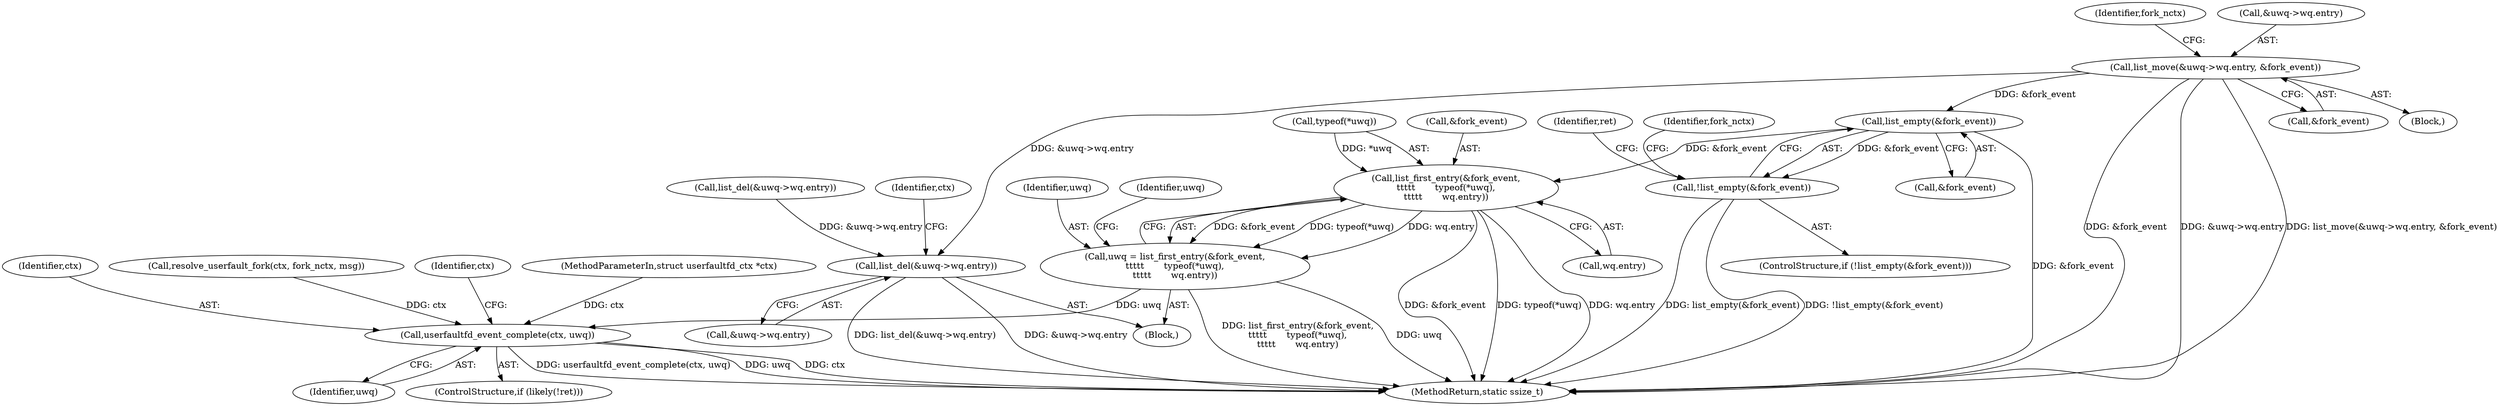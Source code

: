 digraph "0_linux_384632e67e0829deb8015ee6ad916b180049d252@API" {
"1000252" [label="(Call,list_move(&uwq->wq.entry, &fork_event))"];
"1000368" [label="(Call,list_empty(&fork_event))"];
"1000367" [label="(Call,!list_empty(&fork_event))"];
"1000376" [label="(Call,list_first_entry(&fork_event,\n\t\t\t\t\t       typeof(*uwq),\n\t\t\t\t\t       wq.entry))"];
"1000374" [label="(Call,uwq = list_first_entry(&fork_event,\n\t\t\t\t\t       typeof(*uwq),\n\t\t\t\t\t       wq.entry))"];
"1000405" [label="(Call,userfaultfd_event_complete(ctx, uwq))"];
"1000385" [label="(Call,list_del(&uwq->wq.entry))"];
"1000369" [label="(Call,&fork_event)"];
"1000411" [label="(Identifier,ret)"];
"1000366" [label="(ControlStructure,if (!list_empty(&fork_event)))"];
"1000355" [label="(Call,resolve_userfault_fork(ctx, fork_nctx, msg))"];
"1000367" [label="(Call,!list_empty(&fork_event))"];
"1000385" [label="(Call,list_del(&uwq->wq.entry))"];
"1000374" [label="(Call,uwq = list_first_entry(&fork_event,\n\t\t\t\t\t       typeof(*uwq),\n\t\t\t\t\t       wq.entry))"];
"1000252" [label="(Call,list_move(&uwq->wq.entry, &fork_event))"];
"1000262" [label="(Identifier,fork_nctx)"];
"1000368" [label="(Call,list_empty(&fork_event))"];
"1000405" [label="(Call,userfaultfd_event_complete(ctx, uwq))"];
"1000423" [label="(MethodReturn,static ssize_t)"];
"1000418" [label="(Identifier,ctx)"];
"1000111" [label="(MethodParameterIn,struct userfaultfd_ctx *ctx)"];
"1000376" [label="(Call,list_first_entry(&fork_event,\n\t\t\t\t\t       typeof(*uwq),\n\t\t\t\t\t       wq.entry))"];
"1000163" [label="(Call,list_del(&uwq->wq.entry))"];
"1000375" [label="(Identifier,uwq)"];
"1000371" [label="(Block,)"];
"1000382" [label="(Call,wq.entry)"];
"1000259" [label="(Call,&fork_event)"];
"1000377" [label="(Call,&fork_event)"];
"1000379" [label="(Call,typeof(*uwq))"];
"1000389" [label="(Identifier,uwq)"];
"1000253" [label="(Call,&uwq->wq.entry)"];
"1000236" [label="(Block,)"];
"1000373" [label="(Identifier,fork_nctx)"];
"1000395" [label="(Identifier,ctx)"];
"1000386" [label="(Call,&uwq->wq.entry)"];
"1000407" [label="(Identifier,uwq)"];
"1000406" [label="(Identifier,ctx)"];
"1000401" [label="(ControlStructure,if (likely(!ret)))"];
"1000252" -> "1000236"  [label="AST: "];
"1000252" -> "1000259"  [label="CFG: "];
"1000253" -> "1000252"  [label="AST: "];
"1000259" -> "1000252"  [label="AST: "];
"1000262" -> "1000252"  [label="CFG: "];
"1000252" -> "1000423"  [label="DDG: &fork_event"];
"1000252" -> "1000423"  [label="DDG: &uwq->wq.entry"];
"1000252" -> "1000423"  [label="DDG: list_move(&uwq->wq.entry, &fork_event)"];
"1000252" -> "1000368"  [label="DDG: &fork_event"];
"1000252" -> "1000385"  [label="DDG: &uwq->wq.entry"];
"1000368" -> "1000367"  [label="AST: "];
"1000368" -> "1000369"  [label="CFG: "];
"1000369" -> "1000368"  [label="AST: "];
"1000367" -> "1000368"  [label="CFG: "];
"1000368" -> "1000423"  [label="DDG: &fork_event"];
"1000368" -> "1000367"  [label="DDG: &fork_event"];
"1000368" -> "1000376"  [label="DDG: &fork_event"];
"1000367" -> "1000366"  [label="AST: "];
"1000373" -> "1000367"  [label="CFG: "];
"1000411" -> "1000367"  [label="CFG: "];
"1000367" -> "1000423"  [label="DDG: list_empty(&fork_event)"];
"1000367" -> "1000423"  [label="DDG: !list_empty(&fork_event)"];
"1000376" -> "1000374"  [label="AST: "];
"1000376" -> "1000382"  [label="CFG: "];
"1000377" -> "1000376"  [label="AST: "];
"1000379" -> "1000376"  [label="AST: "];
"1000382" -> "1000376"  [label="AST: "];
"1000374" -> "1000376"  [label="CFG: "];
"1000376" -> "1000423"  [label="DDG: &fork_event"];
"1000376" -> "1000423"  [label="DDG: typeof(*uwq)"];
"1000376" -> "1000423"  [label="DDG: wq.entry"];
"1000376" -> "1000374"  [label="DDG: &fork_event"];
"1000376" -> "1000374"  [label="DDG: typeof(*uwq)"];
"1000376" -> "1000374"  [label="DDG: wq.entry"];
"1000379" -> "1000376"  [label="DDG: *uwq"];
"1000374" -> "1000371"  [label="AST: "];
"1000375" -> "1000374"  [label="AST: "];
"1000389" -> "1000374"  [label="CFG: "];
"1000374" -> "1000423"  [label="DDG: list_first_entry(&fork_event,\n\t\t\t\t\t       typeof(*uwq),\n\t\t\t\t\t       wq.entry)"];
"1000374" -> "1000423"  [label="DDG: uwq"];
"1000374" -> "1000405"  [label="DDG: uwq"];
"1000405" -> "1000401"  [label="AST: "];
"1000405" -> "1000407"  [label="CFG: "];
"1000406" -> "1000405"  [label="AST: "];
"1000407" -> "1000405"  [label="AST: "];
"1000418" -> "1000405"  [label="CFG: "];
"1000405" -> "1000423"  [label="DDG: userfaultfd_event_complete(ctx, uwq)"];
"1000405" -> "1000423"  [label="DDG: uwq"];
"1000405" -> "1000423"  [label="DDG: ctx"];
"1000355" -> "1000405"  [label="DDG: ctx"];
"1000111" -> "1000405"  [label="DDG: ctx"];
"1000385" -> "1000371"  [label="AST: "];
"1000385" -> "1000386"  [label="CFG: "];
"1000386" -> "1000385"  [label="AST: "];
"1000395" -> "1000385"  [label="CFG: "];
"1000385" -> "1000423"  [label="DDG: &uwq->wq.entry"];
"1000385" -> "1000423"  [label="DDG: list_del(&uwq->wq.entry)"];
"1000163" -> "1000385"  [label="DDG: &uwq->wq.entry"];
}
